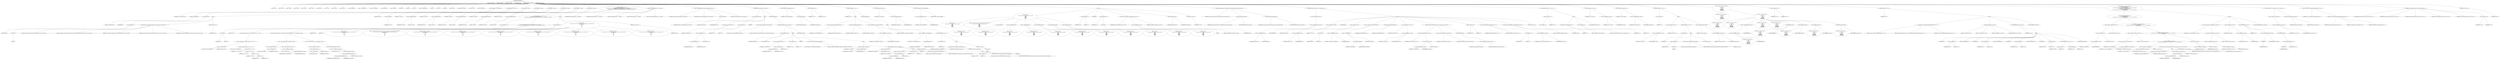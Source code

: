 digraph hostapd_notif_assoc {  
"1000127" [label = "(METHOD,hostapd_notif_assoc)" ]
"1000128" [label = "(PARAM,hostapd_data *hapd)" ]
"1000129" [label = "(PARAM,const u8 *addr)" ]
"1000130" [label = "(PARAM,const u8 *req_ies)" ]
"1000131" [label = "(PARAM,size_t req_ies_len)" ]
"1000132" [label = "(PARAM,int reassoc)" ]
"1000133" [label = "(BLOCK,,)" ]
"1000134" [label = "(LOCAL,v6: __int64)" ]
"1000135" [label = "(LOCAL,v11: __int64)" ]
"1000136" [label = "(LOCAL,v12: __int64)" ]
"1000137" [label = "(LOCAL,v13: __int64)" ]
"1000138" [label = "(LOCAL,v14: __int64)" ]
"1000139" [label = "(LOCAL,v15: __int64)" ]
"1000140" [label = "(LOCAL,v16: const u8 *)" ]
"1000141" [label = "(LOCAL,v17: char)" ]
"1000142" [label = "(LOCAL,v18: sta_info *)" ]
"1000143" [label = "(LOCAL,v19: sta_info *)" ]
"1000144" [label = "(LOCAL,v20: hostapd_iface *)" ]
"1000145" [label = "(LOCAL,v21: wpa_state_machine *)" ]
"1000146" [label = "(LOCAL,v22: wpa_authenticator *)" ]
"1000147" [label = "(LOCAL,v23: unsigned int)" ]
"1000148" [label = "(LOCAL,v24: unsigned int)" ]
"1000149" [label = "(LOCAL,v25: bool)" ]
"1000150" [label = "(LOCAL,v26: u32)" ]
"1000151" [label = "(LOCAL,v27: int)" ]
"1000152" [label = "(LOCAL,v28: wpa_state_machine *)" ]
"1000153" [label = "(LOCAL,v29: int)" ]
"1000154" [label = "(LOCAL,v31: u8 *)" ]
"1000155" [label = "(LOCAL,v32: int)" ]
"1000156" [label = "(LOCAL,ielen: __int64)" ]
"1000157" [label = "(LOCAL,elems: ieee802_11_elems)" ]
"1000158" [label = "(LOCAL,buf: u8 [ 1064 ])" ]
"1000159" [label = "(LOCAL,v36: unsigned __int64)" ]
"1000160" [label = "(<operator>.assignment,v36 = __readfsqword(0x28u))" ]
"1000161" [label = "(IDENTIFIER,v36,v36 = __readfsqword(0x28u))" ]
"1000162" [label = "(__readfsqword,__readfsqword(0x28u))" ]
"1000163" [label = "(LITERAL,0x28u,__readfsqword(0x28u))" ]
"1000164" [label = "(CONTROL_STRUCTURE,if ( !addr ),if ( !addr ))" ]
"1000165" [label = "(<operator>.logicalNot,!addr)" ]
"1000166" [label = "(IDENTIFIER,addr,!addr)" ]
"1000167" [label = "(BLOCK,,)" ]
"1000168" [label = "(<operator>.assignment,v29 = -1)" ]
"1000169" [label = "(IDENTIFIER,v29,v29 = -1)" ]
"1000170" [label = "(<operator>.minus,-1)" ]
"1000171" [label = "(LITERAL,1,-1)" ]
"1000172" [label = "(wpa_printf,wpa_printf(2, \"hostapd_notif_assoc: Skip event with no address\", req_ies, req_ies_len, reassoc))" ]
"1000173" [label = "(LITERAL,2,wpa_printf(2, \"hostapd_notif_assoc: Skip event with no address\", req_ies, req_ies_len, reassoc))" ]
"1000174" [label = "(LITERAL,\"hostapd_notif_assoc: Skip event with no address\",wpa_printf(2, \"hostapd_notif_assoc: Skip event with no address\", req_ies, req_ies_len, reassoc))" ]
"1000175" [label = "(IDENTIFIER,req_ies,wpa_printf(2, \"hostapd_notif_assoc: Skip event with no address\", req_ies, req_ies_len, reassoc))" ]
"1000176" [label = "(IDENTIFIER,req_ies_len,wpa_printf(2, \"hostapd_notif_assoc: Skip event with no address\", req_ies, req_ies_len, reassoc))" ]
"1000177" [label = "(IDENTIFIER,reassoc,wpa_printf(2, \"hostapd_notif_assoc: Skip event with no address\", req_ies, req_ies_len, reassoc))" ]
"1000178" [label = "(RETURN,return v29;,return v29;)" ]
"1000179" [label = "(IDENTIFIER,v29,return v29;)" ]
"1000180" [label = "(<operator>.assignment,v6 = *addr)" ]
"1000181" [label = "(IDENTIFIER,v6,v6 = *addr)" ]
"1000182" [label = "(<operator>.indirection,*addr)" ]
"1000183" [label = "(IDENTIFIER,addr,v6 = *addr)" ]
"1000184" [label = "(<operator>.assignment,v11 = addr[2])" ]
"1000185" [label = "(IDENTIFIER,v11,v11 = addr[2])" ]
"1000186" [label = "(<operator>.indirectIndexAccess,addr[2])" ]
"1000187" [label = "(IDENTIFIER,addr,v11 = addr[2])" ]
"1000188" [label = "(LITERAL,2,v11 = addr[2])" ]
"1000189" [label = "(<operator>.assignment,v12 = addr[1])" ]
"1000190" [label = "(IDENTIFIER,v12,v12 = addr[1])" ]
"1000191" [label = "(<operator>.indirectIndexAccess,addr[1])" ]
"1000192" [label = "(IDENTIFIER,addr,v12 = addr[1])" ]
"1000193" [label = "(LITERAL,1,v12 = addr[1])" ]
"1000194" [label = "(<operator>.assignment,v13 = addr[3])" ]
"1000195" [label = "(IDENTIFIER,v13,v13 = addr[3])" ]
"1000196" [label = "(<operator>.indirectIndexAccess,addr[3])" ]
"1000197" [label = "(IDENTIFIER,addr,v13 = addr[3])" ]
"1000198" [label = "(LITERAL,3,v13 = addr[3])" ]
"1000199" [label = "(<operator>.assignment,v14 = addr[5])" ]
"1000200" [label = "(IDENTIFIER,v14,v14 = addr[5])" ]
"1000201" [label = "(<operator>.indirectIndexAccess,addr[5])" ]
"1000202" [label = "(IDENTIFIER,addr,v14 = addr[5])" ]
"1000203" [label = "(LITERAL,5,v14 = addr[5])" ]
"1000204" [label = "(<operator>.assignment,v15 = addr[4])" ]
"1000205" [label = "(IDENTIFIER,v15,v15 = addr[4])" ]
"1000206" [label = "(<operator>.indirectIndexAccess,addr[4])" ]
"1000207" [label = "(IDENTIFIER,addr,v15 = addr[4])" ]
"1000208" [label = "(LITERAL,4,v15 = addr[4])" ]
"1000209" [label = "(CONTROL_STRUCTURE,if ( (v6 & 1) != 0\n    || !((unsigned __int8)v14 | (unsigned __int8)(v15 | v13 | v11 | v12 | v6))\n    || *(_DWORD *)addr == *(_DWORD *)hapd->own_addr && *((_WORD *)addr + 2) == *(_WORD *)&hapd->own_addr[4] ),if ( (v6 & 1) != 0\n    || !((unsigned __int8)v14 | (unsigned __int8)(v15 | v13 | v11 | v12 | v6))\n    || *(_DWORD *)addr == *(_DWORD *)hapd->own_addr && *((_WORD *)addr + 2) == *(_WORD *)&hapd->own_addr[4] ))" ]
"1000210" [label = "(<operator>.logicalOr,(v6 & 1) != 0\n    || !((unsigned __int8)v14 | (unsigned __int8)(v15 | v13 | v11 | v12 | v6))\n    || *(_DWORD *)addr == *(_DWORD *)hapd->own_addr && *((_WORD *)addr + 2) == *(_WORD *)&hapd->own_addr[4])" ]
"1000211" [label = "(<operator>.notEquals,(v6 & 1) != 0)" ]
"1000212" [label = "(<operator>.and,v6 & 1)" ]
"1000213" [label = "(IDENTIFIER,v6,v6 & 1)" ]
"1000214" [label = "(LITERAL,1,v6 & 1)" ]
"1000215" [label = "(LITERAL,0,(v6 & 1) != 0)" ]
"1000216" [label = "(<operator>.logicalOr,!((unsigned __int8)v14 | (unsigned __int8)(v15 | v13 | v11 | v12 | v6))\n    || *(_DWORD *)addr == *(_DWORD *)hapd->own_addr && *((_WORD *)addr + 2) == *(_WORD *)&hapd->own_addr[4])" ]
"1000217" [label = "(<operator>.logicalNot,!((unsigned __int8)v14 | (unsigned __int8)(v15 | v13 | v11 | v12 | v6)))" ]
"1000218" [label = "(<operator>.or,(unsigned __int8)v14 | (unsigned __int8)(v15 | v13 | v11 | v12 | v6))" ]
"1000219" [label = "(<operator>.cast,(unsigned __int8)v14)" ]
"1000220" [label = "(UNKNOWN,unsigned __int8,unsigned __int8)" ]
"1000221" [label = "(IDENTIFIER,v14,(unsigned __int8)v14)" ]
"1000222" [label = "(<operator>.cast,(unsigned __int8)(v15 | v13 | v11 | v12 | v6))" ]
"1000223" [label = "(UNKNOWN,unsigned __int8,unsigned __int8)" ]
"1000224" [label = "(<operator>.or,v15 | v13 | v11 | v12 | v6)" ]
"1000225" [label = "(IDENTIFIER,v15,v15 | v13 | v11 | v12 | v6)" ]
"1000226" [label = "(<operator>.or,v13 | v11 | v12 | v6)" ]
"1000227" [label = "(IDENTIFIER,v13,v13 | v11 | v12 | v6)" ]
"1000228" [label = "(<operator>.or,v11 | v12 | v6)" ]
"1000229" [label = "(IDENTIFIER,v11,v11 | v12 | v6)" ]
"1000230" [label = "(<operator>.or,v12 | v6)" ]
"1000231" [label = "(IDENTIFIER,v12,v12 | v6)" ]
"1000232" [label = "(IDENTIFIER,v6,v12 | v6)" ]
"1000233" [label = "(<operator>.logicalAnd,*(_DWORD *)addr == *(_DWORD *)hapd->own_addr && *((_WORD *)addr + 2) == *(_WORD *)&hapd->own_addr[4])" ]
"1000234" [label = "(<operator>.equals,*(_DWORD *)addr == *(_DWORD *)hapd->own_addr)" ]
"1000235" [label = "(<operator>.indirection,*(_DWORD *)addr)" ]
"1000236" [label = "(<operator>.cast,(_DWORD *)addr)" ]
"1000237" [label = "(UNKNOWN,_DWORD *,_DWORD *)" ]
"1000238" [label = "(IDENTIFIER,addr,(_DWORD *)addr)" ]
"1000239" [label = "(<operator>.indirection,*(_DWORD *)hapd->own_addr)" ]
"1000240" [label = "(<operator>.cast,(_DWORD *)hapd->own_addr)" ]
"1000241" [label = "(UNKNOWN,_DWORD *,_DWORD *)" ]
"1000242" [label = "(<operator>.indirectFieldAccess,hapd->own_addr)" ]
"1000243" [label = "(IDENTIFIER,hapd,(_DWORD *)hapd->own_addr)" ]
"1000244" [label = "(FIELD_IDENTIFIER,own_addr,own_addr)" ]
"1000245" [label = "(<operator>.equals,*((_WORD *)addr + 2) == *(_WORD *)&hapd->own_addr[4])" ]
"1000246" [label = "(<operator>.indirection,*((_WORD *)addr + 2))" ]
"1000247" [label = "(<operator>.addition,(_WORD *)addr + 2)" ]
"1000248" [label = "(<operator>.cast,(_WORD *)addr)" ]
"1000249" [label = "(UNKNOWN,_WORD *,_WORD *)" ]
"1000250" [label = "(IDENTIFIER,addr,(_WORD *)addr)" ]
"1000251" [label = "(LITERAL,2,(_WORD *)addr + 2)" ]
"1000252" [label = "(<operator>.indirection,*(_WORD *)&hapd->own_addr[4])" ]
"1000253" [label = "(<operator>.cast,(_WORD *)&hapd->own_addr[4])" ]
"1000254" [label = "(UNKNOWN,_WORD *,_WORD *)" ]
"1000255" [label = "(<operator>.addressOf,&hapd->own_addr[4])" ]
"1000256" [label = "(<operator>.indirectIndexAccess,hapd->own_addr[4])" ]
"1000257" [label = "(<operator>.indirectFieldAccess,hapd->own_addr)" ]
"1000258" [label = "(IDENTIFIER,hapd,(_WORD *)&hapd->own_addr[4])" ]
"1000259" [label = "(FIELD_IDENTIFIER,own_addr,own_addr)" ]
"1000260" [label = "(LITERAL,4,(_WORD *)&hapd->own_addr[4])" ]
"1000261" [label = "(BLOCK,,)" ]
"1000262" [label = "(<operator>.assignment,v29 = 0)" ]
"1000263" [label = "(IDENTIFIER,v29,v29 = 0)" ]
"1000264" [label = "(LITERAL,0,v29 = 0)" ]
"1000265" [label = "(wpa_printf,wpa_printf(\n      2,\n      \"%s: Invalid SA=%02x:%02x:%02x:%02x:%02x:%02x in received indication - ignore this indication silently\",\n      \"hostapd_notif_assoc\",\n      v6,\n      v12,\n      v11,\n      v13,\n      v15,\n      v14))" ]
"1000266" [label = "(LITERAL,2,wpa_printf(\n      2,\n      \"%s: Invalid SA=%02x:%02x:%02x:%02x:%02x:%02x in received indication - ignore this indication silently\",\n      \"hostapd_notif_assoc\",\n      v6,\n      v12,\n      v11,\n      v13,\n      v15,\n      v14))" ]
"1000267" [label = "(LITERAL,\"%s: Invalid SA=%02x:%02x:%02x:%02x:%02x:%02x in received indication - ignore this indication silently\",wpa_printf(\n      2,\n      \"%s: Invalid SA=%02x:%02x:%02x:%02x:%02x:%02x in received indication - ignore this indication silently\",\n      \"hostapd_notif_assoc\",\n      v6,\n      v12,\n      v11,\n      v13,\n      v15,\n      v14))" ]
"1000268" [label = "(LITERAL,\"hostapd_notif_assoc\",wpa_printf(\n      2,\n      \"%s: Invalid SA=%02x:%02x:%02x:%02x:%02x:%02x in received indication - ignore this indication silently\",\n      \"hostapd_notif_assoc\",\n      v6,\n      v12,\n      v11,\n      v13,\n      v15,\n      v14))" ]
"1000269" [label = "(IDENTIFIER,v6,wpa_printf(\n      2,\n      \"%s: Invalid SA=%02x:%02x:%02x:%02x:%02x:%02x in received indication - ignore this indication silently\",\n      \"hostapd_notif_assoc\",\n      v6,\n      v12,\n      v11,\n      v13,\n      v15,\n      v14))" ]
"1000270" [label = "(IDENTIFIER,v12,wpa_printf(\n      2,\n      \"%s: Invalid SA=%02x:%02x:%02x:%02x:%02x:%02x in received indication - ignore this indication silently\",\n      \"hostapd_notif_assoc\",\n      v6,\n      v12,\n      v11,\n      v13,\n      v15,\n      v14))" ]
"1000271" [label = "(IDENTIFIER,v11,wpa_printf(\n      2,\n      \"%s: Invalid SA=%02x:%02x:%02x:%02x:%02x:%02x in received indication - ignore this indication silently\",\n      \"hostapd_notif_assoc\",\n      v6,\n      v12,\n      v11,\n      v13,\n      v15,\n      v14))" ]
"1000272" [label = "(IDENTIFIER,v13,wpa_printf(\n      2,\n      \"%s: Invalid SA=%02x:%02x:%02x:%02x:%02x:%02x in received indication - ignore this indication silently\",\n      \"hostapd_notif_assoc\",\n      v6,\n      v12,\n      v11,\n      v13,\n      v15,\n      v14))" ]
"1000273" [label = "(IDENTIFIER,v15,wpa_printf(\n      2,\n      \"%s: Invalid SA=%02x:%02x:%02x:%02x:%02x:%02x in received indication - ignore this indication silently\",\n      \"hostapd_notif_assoc\",\n      v6,\n      v12,\n      v11,\n      v13,\n      v15,\n      v14))" ]
"1000274" [label = "(IDENTIFIER,v14,wpa_printf(\n      2,\n      \"%s: Invalid SA=%02x:%02x:%02x:%02x:%02x:%02x in received indication - ignore this indication silently\",\n      \"hostapd_notif_assoc\",\n      v6,\n      v12,\n      v11,\n      v13,\n      v15,\n      v14))" ]
"1000275" [label = "(RETURN,return v29;,return v29;)" ]
"1000276" [label = "(IDENTIFIER,v29,return v29;)" ]
"1000277" [label = "(hostapd_logger,hostapd_logger(hapd, addr, 1u, 2, \"associated\"))" ]
"1000278" [label = "(IDENTIFIER,hapd,hostapd_logger(hapd, addr, 1u, 2, \"associated\"))" ]
"1000279" [label = "(IDENTIFIER,addr,hostapd_logger(hapd, addr, 1u, 2, \"associated\"))" ]
"1000280" [label = "(LITERAL,1u,hostapd_logger(hapd, addr, 1u, 2, \"associated\"))" ]
"1000281" [label = "(LITERAL,2,hostapd_logger(hapd, addr, 1u, 2, \"associated\"))" ]
"1000282" [label = "(LITERAL,\"associated\",hostapd_logger(hapd, addr, 1u, 2, \"associated\"))" ]
"1000283" [label = "(ieee802_11_parse_elems,ieee802_11_parse_elems(req_ies, req_ies_len, &elems, 0))" ]
"1000284" [label = "(IDENTIFIER,req_ies,ieee802_11_parse_elems(req_ies, req_ies_len, &elems, 0))" ]
"1000285" [label = "(IDENTIFIER,req_ies_len,ieee802_11_parse_elems(req_ies, req_ies_len, &elems, 0))" ]
"1000286" [label = "(<operator>.addressOf,&elems)" ]
"1000287" [label = "(IDENTIFIER,elems,ieee802_11_parse_elems(req_ies, req_ies_len, &elems, 0))" ]
"1000288" [label = "(LITERAL,0,ieee802_11_parse_elems(req_ies, req_ies_len, &elems, 0))" ]
"1000289" [label = "(CONTROL_STRUCTURE,if ( elems.wps_ie ),if ( elems.wps_ie ))" ]
"1000290" [label = "(<operator>.fieldAccess,elems.wps_ie)" ]
"1000291" [label = "(IDENTIFIER,elems,if ( elems.wps_ie ))" ]
"1000292" [label = "(FIELD_IDENTIFIER,wps_ie,wps_ie)" ]
"1000293" [label = "(BLOCK,,)" ]
"1000294" [label = "(<operator>.assignment,v16 = elems.wps_ie - 2)" ]
"1000295" [label = "(IDENTIFIER,v16,v16 = elems.wps_ie - 2)" ]
"1000296" [label = "(<operator>.subtraction,elems.wps_ie - 2)" ]
"1000297" [label = "(<operator>.fieldAccess,elems.wps_ie)" ]
"1000298" [label = "(IDENTIFIER,elems,elems.wps_ie - 2)" ]
"1000299" [label = "(FIELD_IDENTIFIER,wps_ie,wps_ie)" ]
"1000300" [label = "(LITERAL,2,elems.wps_ie - 2)" ]
"1000301" [label = "(<operator>.assignment,v17 = 0)" ]
"1000302" [label = "(IDENTIFIER,v17,v17 = 0)" ]
"1000303" [label = "(LITERAL,0,v17 = 0)" ]
"1000304" [label = "(IDENTIFIER,L,)" ]
"1000305" [label = "(wpa_printf,wpa_printf(2, \"STA included WPS IE in (Re)AssocReq\"))" ]
"1000306" [label = "(LITERAL,2,wpa_printf(2, \"STA included WPS IE in (Re)AssocReq\"))" ]
"1000307" [label = "(LITERAL,\"STA included WPS IE in (Re)AssocReq\",wpa_printf(2, \"STA included WPS IE in (Re)AssocReq\"))" ]
"1000308" [label = "(CONTROL_STRUCTURE,else,else)" ]
"1000309" [label = "(CONTROL_STRUCTURE,if ( elems.rsn_ie ),if ( elems.rsn_ie ))" ]
"1000310" [label = "(<operator>.fieldAccess,elems.rsn_ie)" ]
"1000311" [label = "(IDENTIFIER,elems,if ( elems.rsn_ie ))" ]
"1000312" [label = "(FIELD_IDENTIFIER,rsn_ie,rsn_ie)" ]
"1000313" [label = "(BLOCK,,)" ]
"1000314" [label = "(<operator>.assignment,v16 = elems.rsn_ie - 2)" ]
"1000315" [label = "(IDENTIFIER,v16,v16 = elems.rsn_ie - 2)" ]
"1000316" [label = "(<operator>.subtraction,elems.rsn_ie - 2)" ]
"1000317" [label = "(<operator>.fieldAccess,elems.rsn_ie)" ]
"1000318" [label = "(IDENTIFIER,elems,elems.rsn_ie - 2)" ]
"1000319" [label = "(FIELD_IDENTIFIER,rsn_ie,rsn_ie)" ]
"1000320" [label = "(LITERAL,2,elems.rsn_ie - 2)" ]
"1000321" [label = "(<operator>.assignment,v17 = 0)" ]
"1000322" [label = "(IDENTIFIER,v17,v17 = 0)" ]
"1000323" [label = "(LITERAL,0,v17 = 0)" ]
"1000324" [label = "(IDENTIFIER,L,)" ]
"1000325" [label = "(wpa_printf,wpa_printf(2, \"STA included RSN IE in (Re)AssocReq\"))" ]
"1000326" [label = "(LITERAL,2,wpa_printf(2, \"STA included RSN IE in (Re)AssocReq\"))" ]
"1000327" [label = "(LITERAL,\"STA included RSN IE in (Re)AssocReq\",wpa_printf(2, \"STA included RSN IE in (Re)AssocReq\"))" ]
"1000328" [label = "(CONTROL_STRUCTURE,else,else)" ]
"1000329" [label = "(BLOCK,,)" ]
"1000330" [label = "(<operator>.assignment,v16 = elems.wpa_ie)" ]
"1000331" [label = "(IDENTIFIER,v16,v16 = elems.wpa_ie)" ]
"1000332" [label = "(<operator>.fieldAccess,elems.wpa_ie)" ]
"1000333" [label = "(IDENTIFIER,elems,v16 = elems.wpa_ie)" ]
"1000334" [label = "(FIELD_IDENTIFIER,wpa_ie,wpa_ie)" ]
"1000335" [label = "(CONTROL_STRUCTURE,if ( elems.wpa_ie ),if ( elems.wpa_ie ))" ]
"1000336" [label = "(<operator>.fieldAccess,elems.wpa_ie)" ]
"1000337" [label = "(IDENTIFIER,elems,if ( elems.wpa_ie ))" ]
"1000338" [label = "(FIELD_IDENTIFIER,wpa_ie,wpa_ie)" ]
"1000339" [label = "(BLOCK,,)" ]
"1000340" [label = "(<operator>.assignment,v16 = elems.wpa_ie - 2)" ]
"1000341" [label = "(IDENTIFIER,v16,v16 = elems.wpa_ie - 2)" ]
"1000342" [label = "(<operator>.subtraction,elems.wpa_ie - 2)" ]
"1000343" [label = "(<operator>.fieldAccess,elems.wpa_ie)" ]
"1000344" [label = "(IDENTIFIER,elems,elems.wpa_ie - 2)" ]
"1000345" [label = "(FIELD_IDENTIFIER,wpa_ie,wpa_ie)" ]
"1000346" [label = "(LITERAL,2,elems.wpa_ie - 2)" ]
"1000347" [label = "(<operator>.assignment,v17 = 0)" ]
"1000348" [label = "(IDENTIFIER,v17,v17 = 0)" ]
"1000349" [label = "(LITERAL,0,v17 = 0)" ]
"1000350" [label = "(IDENTIFIER,L,)" ]
"1000351" [label = "(wpa_printf,wpa_printf(2, \"STA included WPA IE in (Re)AssocReq\"))" ]
"1000352" [label = "(LITERAL,2,wpa_printf(2, \"STA included WPA IE in (Re)AssocReq\"))" ]
"1000353" [label = "(LITERAL,\"STA included WPA IE in (Re)AssocReq\",wpa_printf(2, \"STA included WPA IE in (Re)AssocReq\"))" ]
"1000354" [label = "(CONTROL_STRUCTURE,else,else)" ]
"1000355" [label = "(BLOCK,,)" ]
"1000356" [label = "(<operator>.assignment,v17 = 1)" ]
"1000357" [label = "(IDENTIFIER,v17,v17 = 1)" ]
"1000358" [label = "(LITERAL,1,v17 = 1)" ]
"1000359" [label = "(wpa_printf,wpa_printf(2, \"STA did not include WPS/RSN/WPA IE in (Re)AssocReq\"))" ]
"1000360" [label = "(LITERAL,2,wpa_printf(2, \"STA did not include WPS/RSN/WPA IE in (Re)AssocReq\"))" ]
"1000361" [label = "(LITERAL,\"STA did not include WPS/RSN/WPA IE in (Re)AssocReq\",wpa_printf(2, \"STA did not include WPS/RSN/WPA IE in (Re)AssocReq\"))" ]
"1000362" [label = "(IDENTIFIER,L,)" ]
"1000363" [label = "(<operator>.assignment,v18 = ap_get_sta(hapd, addr))" ]
"1000364" [label = "(IDENTIFIER,v18,v18 = ap_get_sta(hapd, addr))" ]
"1000365" [label = "(ap_get_sta,ap_get_sta(hapd, addr))" ]
"1000366" [label = "(IDENTIFIER,hapd,ap_get_sta(hapd, addr))" ]
"1000367" [label = "(IDENTIFIER,addr,ap_get_sta(hapd, addr))" ]
"1000368" [label = "(<operator>.assignment,v19 = v18)" ]
"1000369" [label = "(IDENTIFIER,v19,v19 = v18)" ]
"1000370" [label = "(IDENTIFIER,v18,v19 = v18)" ]
"1000371" [label = "(CONTROL_STRUCTURE,if ( v18 ),if ( v18 ))" ]
"1000372" [label = "(IDENTIFIER,v18,if ( v18 ))" ]
"1000373" [label = "(BLOCK,,)" ]
"1000374" [label = "(ap_sta_no_session_timeout,ap_sta_no_session_timeout(hapd, v18))" ]
"1000375" [label = "(IDENTIFIER,hapd,ap_sta_no_session_timeout(hapd, v18))" ]
"1000376" [label = "(IDENTIFIER,v18,ap_sta_no_session_timeout(hapd, v18))" ]
"1000377" [label = "(accounting_sta_stop,accounting_sta_stop(hapd, v19))" ]
"1000378" [label = "(IDENTIFIER,hapd,accounting_sta_stop(hapd, v19))" ]
"1000379" [label = "(IDENTIFIER,v19,accounting_sta_stop(hapd, v19))" ]
"1000380" [label = "(<operator>.assignment,v19->timeout_next = STA_NULLFUNC)" ]
"1000381" [label = "(<operator>.indirectFieldAccess,v19->timeout_next)" ]
"1000382" [label = "(IDENTIFIER,v19,v19->timeout_next = STA_NULLFUNC)" ]
"1000383" [label = "(FIELD_IDENTIFIER,timeout_next,timeout_next)" ]
"1000384" [label = "(IDENTIFIER,STA_NULLFUNC,v19->timeout_next = STA_NULLFUNC)" ]
"1000385" [label = "(CONTROL_STRUCTURE,else,else)" ]
"1000386" [label = "(BLOCK,,)" ]
"1000387" [label = "(<operator>.assignment,v19 = ap_sta_add(hapd, addr))" ]
"1000388" [label = "(IDENTIFIER,v19,v19 = ap_sta_add(hapd, addr))" ]
"1000389" [label = "(ap_sta_add,ap_sta_add(hapd, addr))" ]
"1000390" [label = "(IDENTIFIER,hapd,ap_sta_add(hapd, addr))" ]
"1000391" [label = "(IDENTIFIER,addr,ap_sta_add(hapd, addr))" ]
"1000392" [label = "(CONTROL_STRUCTURE,if ( !v19 ),if ( !v19 ))" ]
"1000393" [label = "(<operator>.logicalNot,!v19)" ]
"1000394" [label = "(IDENTIFIER,v19,!v19)" ]
"1000395" [label = "(BLOCK,,)" ]
"1000396" [label = "(hostapd_drv_sta_disassoc,hostapd_drv_sta_disassoc(hapd, addr, 5))" ]
"1000397" [label = "(IDENTIFIER,hapd,hostapd_drv_sta_disassoc(hapd, addr, 5))" ]
"1000398" [label = "(IDENTIFIER,addr,hostapd_drv_sta_disassoc(hapd, addr, 5))" ]
"1000399" [label = "(LITERAL,5,hostapd_drv_sta_disassoc(hapd, addr, 5))" ]
"1000400" [label = "(RETURN,return -1;,return -1;)" ]
"1000401" [label = "(<operator>.minus,-1)" ]
"1000402" [label = "(LITERAL,1,-1)" ]
"1000403" [label = "(<operator>.assignment,v20 = hapd->iface)" ]
"1000404" [label = "(IDENTIFIER,v20,v20 = hapd->iface)" ]
"1000405" [label = "(<operator>.indirectFieldAccess,hapd->iface)" ]
"1000406" [label = "(IDENTIFIER,hapd,v20 = hapd->iface)" ]
"1000407" [label = "(FIELD_IDENTIFIER,iface,iface)" ]
"1000408" [label = "(<operators>.assignmentAnd,v19->flags &= 0xFFFECFFF)" ]
"1000409" [label = "(<operator>.indirectFieldAccess,v19->flags)" ]
"1000410" [label = "(IDENTIFIER,v19,v19->flags &= 0xFFFECFFF)" ]
"1000411" [label = "(FIELD_IDENTIFIER,flags,flags)" ]
"1000412" [label = "(LITERAL,0xFFFECFFF,v19->flags &= 0xFFFECFFF)" ]
"1000413" [label = "(BLOCK,,)" ]
"1000414" [label = "(wpa_printf,wpa_printf(\n      3,\n      \"STA %02x:%02x:%02x:%02x:%02x:%02x not allowed to connect\",\n      *addr,\n      addr[1],\n      addr[2],\n      addr[3],\n      addr[4],\n      addr[5]))" ]
"1000415" [label = "(LITERAL,3,wpa_printf(\n      3,\n      \"STA %02x:%02x:%02x:%02x:%02x:%02x not allowed to connect\",\n      *addr,\n      addr[1],\n      addr[2],\n      addr[3],\n      addr[4],\n      addr[5]))" ]
"1000416" [label = "(LITERAL,\"STA %02x:%02x:%02x:%02x:%02x:%02x not allowed to connect\",wpa_printf(\n      3,\n      \"STA %02x:%02x:%02x:%02x:%02x:%02x not allowed to connect\",\n      *addr,\n      addr[1],\n      addr[2],\n      addr[3],\n      addr[4],\n      addr[5]))" ]
"1000417" [label = "(<operator>.indirection,*addr)" ]
"1000418" [label = "(IDENTIFIER,addr,wpa_printf(\n      3,\n      \"STA %02x:%02x:%02x:%02x:%02x:%02x not allowed to connect\",\n      *addr,\n      addr[1],\n      addr[2],\n      addr[3],\n      addr[4],\n      addr[5]))" ]
"1000419" [label = "(<operator>.indirectIndexAccess,addr[1])" ]
"1000420" [label = "(IDENTIFIER,addr,wpa_printf(\n      3,\n      \"STA %02x:%02x:%02x:%02x:%02x:%02x not allowed to connect\",\n      *addr,\n      addr[1],\n      addr[2],\n      addr[3],\n      addr[4],\n      addr[5]))" ]
"1000421" [label = "(LITERAL,1,wpa_printf(\n      3,\n      \"STA %02x:%02x:%02x:%02x:%02x:%02x not allowed to connect\",\n      *addr,\n      addr[1],\n      addr[2],\n      addr[3],\n      addr[4],\n      addr[5]))" ]
"1000422" [label = "(<operator>.indirectIndexAccess,addr[2])" ]
"1000423" [label = "(IDENTIFIER,addr,wpa_printf(\n      3,\n      \"STA %02x:%02x:%02x:%02x:%02x:%02x not allowed to connect\",\n      *addr,\n      addr[1],\n      addr[2],\n      addr[3],\n      addr[4],\n      addr[5]))" ]
"1000424" [label = "(LITERAL,2,wpa_printf(\n      3,\n      \"STA %02x:%02x:%02x:%02x:%02x:%02x not allowed to connect\",\n      *addr,\n      addr[1],\n      addr[2],\n      addr[3],\n      addr[4],\n      addr[5]))" ]
"1000425" [label = "(<operator>.indirectIndexAccess,addr[3])" ]
"1000426" [label = "(IDENTIFIER,addr,wpa_printf(\n      3,\n      \"STA %02x:%02x:%02x:%02x:%02x:%02x not allowed to connect\",\n      *addr,\n      addr[1],\n      addr[2],\n      addr[3],\n      addr[4],\n      addr[5]))" ]
"1000427" [label = "(LITERAL,3,wpa_printf(\n      3,\n      \"STA %02x:%02x:%02x:%02x:%02x:%02x not allowed to connect\",\n      *addr,\n      addr[1],\n      addr[2],\n      addr[3],\n      addr[4],\n      addr[5]))" ]
"1000428" [label = "(<operator>.indirectIndexAccess,addr[4])" ]
"1000429" [label = "(IDENTIFIER,addr,wpa_printf(\n      3,\n      \"STA %02x:%02x:%02x:%02x:%02x:%02x not allowed to connect\",\n      *addr,\n      addr[1],\n      addr[2],\n      addr[3],\n      addr[4],\n      addr[5]))" ]
"1000430" [label = "(LITERAL,4,wpa_printf(\n      3,\n      \"STA %02x:%02x:%02x:%02x:%02x:%02x not allowed to connect\",\n      *addr,\n      addr[1],\n      addr[2],\n      addr[3],\n      addr[4],\n      addr[5]))" ]
"1000431" [label = "(<operator>.indirectIndexAccess,addr[5])" ]
"1000432" [label = "(IDENTIFIER,addr,wpa_printf(\n      3,\n      \"STA %02x:%02x:%02x:%02x:%02x:%02x not allowed to connect\",\n      *addr,\n      addr[1],\n      addr[2],\n      addr[3],\n      addr[4],\n      addr[5]))" ]
"1000433" [label = "(LITERAL,5,wpa_printf(\n      3,\n      \"STA %02x:%02x:%02x:%02x:%02x:%02x not allowed to connect\",\n      *addr,\n      addr[1],\n      addr[2],\n      addr[3],\n      addr[4],\n      addr[5]))" ]
"1000434" [label = "(<operator>.assignment,v32 = 1)" ]
"1000435" [label = "(IDENTIFIER,v32,v32 = 1)" ]
"1000436" [label = "(LITERAL,1,v32 = 1)" ]
"1000437" [label = "(JUMP_TARGET,fail)" ]
"1000438" [label = "(<operator>.assignment,v29 = -1)" ]
"1000439" [label = "(IDENTIFIER,v29,v29 = -1)" ]
"1000440" [label = "(<operator>.minus,-1)" ]
"1000441" [label = "(LITERAL,1,-1)" ]
"1000442" [label = "(hostapd_drv_sta_disassoc,hostapd_drv_sta_disassoc(hapd, v19->addr, v32))" ]
"1000443" [label = "(IDENTIFIER,hapd,hostapd_drv_sta_disassoc(hapd, v19->addr, v32))" ]
"1000444" [label = "(<operator>.indirectFieldAccess,v19->addr)" ]
"1000445" [label = "(IDENTIFIER,v19,hostapd_drv_sta_disassoc(hapd, v19->addr, v32))" ]
"1000446" [label = "(FIELD_IDENTIFIER,addr,addr)" ]
"1000447" [label = "(IDENTIFIER,v32,hostapd_drv_sta_disassoc(hapd, v19->addr, v32))" ]
"1000448" [label = "(ap_free_sta,ap_free_sta(hapd, v19))" ]
"1000449" [label = "(IDENTIFIER,hapd,ap_free_sta(hapd, v19))" ]
"1000450" [label = "(IDENTIFIER,v19,ap_free_sta(hapd, v19))" ]
"1000451" [label = "(RETURN,return v29;,return v29;)" ]
"1000452" [label = "(IDENTIFIER,v29,return v29;)" ]
"1000453" [label = "(ap_copy_sta_supp_op_classes,ap_copy_sta_supp_op_classes(v19, elems.supp_op_classes, elems.supp_op_classes_len))" ]
"1000454" [label = "(IDENTIFIER,v19,ap_copy_sta_supp_op_classes(v19, elems.supp_op_classes, elems.supp_op_classes_len))" ]
"1000455" [label = "(<operator>.fieldAccess,elems.supp_op_classes)" ]
"1000456" [label = "(IDENTIFIER,elems,ap_copy_sta_supp_op_classes(v19, elems.supp_op_classes, elems.supp_op_classes_len))" ]
"1000457" [label = "(FIELD_IDENTIFIER,supp_op_classes,supp_op_classes)" ]
"1000458" [label = "(<operator>.fieldAccess,elems.supp_op_classes_len)" ]
"1000459" [label = "(IDENTIFIER,elems,ap_copy_sta_supp_op_classes(v19, elems.supp_op_classes, elems.supp_op_classes_len))" ]
"1000460" [label = "(FIELD_IDENTIFIER,supp_op_classes_len,supp_op_classes_len)" ]
"1000461" [label = "(CONTROL_STRUCTURE,if ( !hapd->conf->wpa ),if ( !hapd->conf->wpa ))" ]
"1000462" [label = "(<operator>.logicalNot,!hapd->conf->wpa)" ]
"1000463" [label = "(<operator>.indirectFieldAccess,hapd->conf->wpa)" ]
"1000464" [label = "(<operator>.indirectFieldAccess,hapd->conf)" ]
"1000465" [label = "(IDENTIFIER,hapd,!hapd->conf->wpa)" ]
"1000466" [label = "(FIELD_IDENTIFIER,conf,conf)" ]
"1000467" [label = "(FIELD_IDENTIFIER,wpa,wpa)" ]
"1000468" [label = "(BLOCK,,)" ]
"1000469" [label = "(<operator>.assignment,v26 = v19->flags)" ]
"1000470" [label = "(IDENTIFIER,v26,v26 = v19->flags)" ]
"1000471" [label = "(<operator>.indirectFieldAccess,v19->flags)" ]
"1000472" [label = "(IDENTIFIER,v19,v26 = v19->flags)" ]
"1000473" [label = "(FIELD_IDENTIFIER,flags,flags)" ]
"1000474" [label = "(JUMP_TARGET,LABEL_19)" ]
"1000475" [label = "(<operator>.assignment,v27 = v26 & 2)" ]
"1000476" [label = "(IDENTIFIER,v27,v27 = v26 & 2)" ]
"1000477" [label = "(<operator>.and,v26 & 2)" ]
"1000478" [label = "(IDENTIFIER,v26,v26 & 2)" ]
"1000479" [label = "(LITERAL,2,v26 & 2)" ]
"1000480" [label = "(<operator>.assignment,v19->flags = v26 & 0xFFF7FFFF | 3)" ]
"1000481" [label = "(<operator>.indirectFieldAccess,v19->flags)" ]
"1000482" [label = "(IDENTIFIER,v19,v19->flags = v26 & 0xFFF7FFFF | 3)" ]
"1000483" [label = "(FIELD_IDENTIFIER,flags,flags)" ]
"1000484" [label = "(<operator>.or,v26 & 0xFFF7FFFF | 3)" ]
"1000485" [label = "(<operator>.and,v26 & 0xFFF7FFFF)" ]
"1000486" [label = "(IDENTIFIER,v26,v26 & 0xFFF7FFFF)" ]
"1000487" [label = "(LITERAL,0xFFF7FFFF,v26 & 0xFFF7FFFF)" ]
"1000488" [label = "(LITERAL,3,v26 & 0xFFF7FFFF | 3)" ]
"1000489" [label = "(hostapd_set_sta_flags,hostapd_set_sta_flags(hapd, v19))" ]
"1000490" [label = "(IDENTIFIER,hapd,hostapd_set_sta_flags(hapd, v19))" ]
"1000491" [label = "(IDENTIFIER,v19,hostapd_set_sta_flags(hapd, v19))" ]
"1000492" [label = "(<operator>.assignment,v28 = v19->wpa_sm)" ]
"1000493" [label = "(IDENTIFIER,v28,v28 = v19->wpa_sm)" ]
"1000494" [label = "(<operator>.indirectFieldAccess,v19->wpa_sm)" ]
"1000495" [label = "(IDENTIFIER,v19,v28 = v19->wpa_sm)" ]
"1000496" [label = "(FIELD_IDENTIFIER,wpa_sm,wpa_sm)" ]
"1000497" [label = "(CONTROL_STRUCTURE,if ( reassoc && v19->auth_alg == 2 ),if ( reassoc && v19->auth_alg == 2 ))" ]
"1000498" [label = "(<operator>.logicalAnd,reassoc && v19->auth_alg == 2)" ]
"1000499" [label = "(IDENTIFIER,reassoc,reassoc && v19->auth_alg == 2)" ]
"1000500" [label = "(<operator>.equals,v19->auth_alg == 2)" ]
"1000501" [label = "(<operator>.indirectFieldAccess,v19->auth_alg)" ]
"1000502" [label = "(IDENTIFIER,v19,v19->auth_alg == 2)" ]
"1000503" [label = "(FIELD_IDENTIFIER,auth_alg,auth_alg)" ]
"1000504" [label = "(LITERAL,2,v19->auth_alg == 2)" ]
"1000505" [label = "(wpa_auth_sm_event,wpa_auth_sm_event(v28, WPA_ASSOC_FT))" ]
"1000506" [label = "(IDENTIFIER,v28,wpa_auth_sm_event(v28, WPA_ASSOC_FT))" ]
"1000507" [label = "(IDENTIFIER,WPA_ASSOC_FT,wpa_auth_sm_event(v28, WPA_ASSOC_FT))" ]
"1000508" [label = "(CONTROL_STRUCTURE,else,else)" ]
"1000509" [label = "(wpa_auth_sm_event,wpa_auth_sm_event(v28, WPA_ASSOC))" ]
"1000510" [label = "(IDENTIFIER,v28,wpa_auth_sm_event(v28, WPA_ASSOC))" ]
"1000511" [label = "(IDENTIFIER,WPA_ASSOC,wpa_auth_sm_event(v28, WPA_ASSOC))" ]
"1000512" [label = "(<operator>.assignment,v29 = 0)" ]
"1000513" [label = "(IDENTIFIER,v29,v29 = 0)" ]
"1000514" [label = "(LITERAL,0,v29 = 0)" ]
"1000515" [label = "(hostapd_new_assoc_sta,hostapd_new_assoc_sta(hapd, v19, v27 != 0))" ]
"1000516" [label = "(IDENTIFIER,hapd,hostapd_new_assoc_sta(hapd, v19, v27 != 0))" ]
"1000517" [label = "(IDENTIFIER,v19,hostapd_new_assoc_sta(hapd, v19, v27 != 0))" ]
"1000518" [label = "(<operator>.notEquals,v27 != 0)" ]
"1000519" [label = "(IDENTIFIER,v27,v27 != 0)" ]
"1000520" [label = "(LITERAL,0,v27 != 0)" ]
"1000521" [label = "(ieee802_1x_notify_port_enabled,ieee802_1x_notify_port_enabled(v19->eapol_sm, 1))" ]
"1000522" [label = "(<operator>.indirectFieldAccess,v19->eapol_sm)" ]
"1000523" [label = "(IDENTIFIER,v19,ieee802_1x_notify_port_enabled(v19->eapol_sm, 1))" ]
"1000524" [label = "(FIELD_IDENTIFIER,eapol_sm,eapol_sm)" ]
"1000525" [label = "(LITERAL,1,ieee802_1x_notify_port_enabled(v19->eapol_sm, 1))" ]
"1000526" [label = "(RETURN,return v29;,return v29;)" ]
"1000527" [label = "(IDENTIFIER,v29,return v29;)" ]
"1000528" [label = "(CONTROL_STRUCTURE,if ( !v16 || v17 ),if ( !v16 || v17 ))" ]
"1000529" [label = "(<operator>.logicalOr,!v16 || v17)" ]
"1000530" [label = "(<operator>.logicalNot,!v16)" ]
"1000531" [label = "(IDENTIFIER,v16,!v16)" ]
"1000532" [label = "(IDENTIFIER,v17,!v16 || v17)" ]
"1000533" [label = "(BLOCK,,)" ]
"1000534" [label = "(wpa_printf,wpa_printf(2, \"No WPA/RSN IE from STA\"))" ]
"1000535" [label = "(LITERAL,2,wpa_printf(2, \"No WPA/RSN IE from STA\"))" ]
"1000536" [label = "(LITERAL,\"No WPA/RSN IE from STA\",wpa_printf(2, \"No WPA/RSN IE from STA\"))" ]
"1000537" [label = "(<operator>.assignment,v32 = 13)" ]
"1000538" [label = "(IDENTIFIER,v32,v32 = 13)" ]
"1000539" [label = "(LITERAL,13,v32 = 13)" ]
"1000540" [label = "(CONTROL_STRUCTURE,goto fail;,goto fail;)" ]
"1000541" [label = "(<operator>.assignment,v21 = v19->wpa_sm)" ]
"1000542" [label = "(IDENTIFIER,v21,v21 = v19->wpa_sm)" ]
"1000543" [label = "(<operator>.indirectFieldAccess,v19->wpa_sm)" ]
"1000544" [label = "(IDENTIFIER,v19,v21 = v19->wpa_sm)" ]
"1000545" [label = "(FIELD_IDENTIFIER,wpa_sm,wpa_sm)" ]
"1000546" [label = "(<operator>.assignment,v22 = hapd->wpa_auth)" ]
"1000547" [label = "(IDENTIFIER,v22,v22 = hapd->wpa_auth)" ]
"1000548" [label = "(<operator>.indirectFieldAccess,hapd->wpa_auth)" ]
"1000549" [label = "(IDENTIFIER,hapd,v22 = hapd->wpa_auth)" ]
"1000550" [label = "(FIELD_IDENTIFIER,wpa_auth,wpa_auth)" ]
"1000551" [label = "(CONTROL_STRUCTURE,if ( !v21 ),if ( !v21 ))" ]
"1000552" [label = "(<operator>.logicalNot,!v21)" ]
"1000553" [label = "(IDENTIFIER,v21,!v21)" ]
"1000554" [label = "(BLOCK,,)" ]
"1000555" [label = "(<operator>.assignment,v19->wpa_sm = v21)" ]
"1000556" [label = "(<operator>.indirectFieldAccess,v19->wpa_sm)" ]
"1000557" [label = "(IDENTIFIER,v19,v19->wpa_sm = v21)" ]
"1000558" [label = "(FIELD_IDENTIFIER,wpa_sm,wpa_sm)" ]
"1000559" [label = "(IDENTIFIER,v21,v19->wpa_sm = v21)" ]
"1000560" [label = "(CONTROL_STRUCTURE,if ( !v21 ),if ( !v21 ))" ]
"1000561" [label = "(<operator>.logicalNot,!v21)" ]
"1000562" [label = "(IDENTIFIER,v21,!v21)" ]
"1000563" [label = "(BLOCK,,)" ]
"1000564" [label = "(<operator>.assignment,v29 = -1)" ]
"1000565" [label = "(IDENTIFIER,v29,v29 = -1)" ]
"1000566" [label = "(<operator>.minus,-1)" ]
"1000567" [label = "(LITERAL,1,-1)" ]
"1000568" [label = "(wpa_printf,wpa_printf(5, \"Failed to initialize WPA state machine\"))" ]
"1000569" [label = "(LITERAL,5,wpa_printf(5, \"Failed to initialize WPA state machine\"))" ]
"1000570" [label = "(LITERAL,\"Failed to initialize WPA state machine\",wpa_printf(5, \"Failed to initialize WPA state machine\"))" ]
"1000571" [label = "(RETURN,return v29;,return v29;)" ]
"1000572" [label = "(IDENTIFIER,v29,return v29;)" ]
"1000573" [label = "(<operator>.assignment,v22 = hapd->wpa_auth)" ]
"1000574" [label = "(IDENTIFIER,v22,v22 = hapd->wpa_auth)" ]
"1000575" [label = "(<operator>.indirectFieldAccess,hapd->wpa_auth)" ]
"1000576" [label = "(IDENTIFIER,hapd,v22 = hapd->wpa_auth)" ]
"1000577" [label = "(FIELD_IDENTIFIER,wpa_auth,wpa_auth)" ]
"1000578" [label = "(<operator>.assignment,v23 = wpa_validate_wpa_ie(\n          v22,\n          v21,\n          hapd->iface->freq,\n          v16,\n          ielen,\n          elems.mdie,\n          elems.mdie_len,\n          elems.owe_dh,\n          elems.owe_dh_len))" ]
"1000579" [label = "(IDENTIFIER,v23,v23 = wpa_validate_wpa_ie(\n          v22,\n          v21,\n          hapd->iface->freq,\n          v16,\n          ielen,\n          elems.mdie,\n          elems.mdie_len,\n          elems.owe_dh,\n          elems.owe_dh_len))" ]
"1000580" [label = "(wpa_validate_wpa_ie,wpa_validate_wpa_ie(\n          v22,\n          v21,\n          hapd->iface->freq,\n          v16,\n          ielen,\n          elems.mdie,\n          elems.mdie_len,\n          elems.owe_dh,\n          elems.owe_dh_len))" ]
"1000581" [label = "(IDENTIFIER,v22,wpa_validate_wpa_ie(\n          v22,\n          v21,\n          hapd->iface->freq,\n          v16,\n          ielen,\n          elems.mdie,\n          elems.mdie_len,\n          elems.owe_dh,\n          elems.owe_dh_len))" ]
"1000582" [label = "(IDENTIFIER,v21,wpa_validate_wpa_ie(\n          v22,\n          v21,\n          hapd->iface->freq,\n          v16,\n          ielen,\n          elems.mdie,\n          elems.mdie_len,\n          elems.owe_dh,\n          elems.owe_dh_len))" ]
"1000583" [label = "(<operator>.indirectFieldAccess,hapd->iface->freq)" ]
"1000584" [label = "(<operator>.indirectFieldAccess,hapd->iface)" ]
"1000585" [label = "(IDENTIFIER,hapd,wpa_validate_wpa_ie(\n          v22,\n          v21,\n          hapd->iface->freq,\n          v16,\n          ielen,\n          elems.mdie,\n          elems.mdie_len,\n          elems.owe_dh,\n          elems.owe_dh_len))" ]
"1000586" [label = "(FIELD_IDENTIFIER,iface,iface)" ]
"1000587" [label = "(FIELD_IDENTIFIER,freq,freq)" ]
"1000588" [label = "(IDENTIFIER,v16,wpa_validate_wpa_ie(\n          v22,\n          v21,\n          hapd->iface->freq,\n          v16,\n          ielen,\n          elems.mdie,\n          elems.mdie_len,\n          elems.owe_dh,\n          elems.owe_dh_len))" ]
"1000589" [label = "(IDENTIFIER,ielen,wpa_validate_wpa_ie(\n          v22,\n          v21,\n          hapd->iface->freq,\n          v16,\n          ielen,\n          elems.mdie,\n          elems.mdie_len,\n          elems.owe_dh,\n          elems.owe_dh_len))" ]
"1000590" [label = "(<operator>.fieldAccess,elems.mdie)" ]
"1000591" [label = "(IDENTIFIER,elems,wpa_validate_wpa_ie(\n          v22,\n          v21,\n          hapd->iface->freq,\n          v16,\n          ielen,\n          elems.mdie,\n          elems.mdie_len,\n          elems.owe_dh,\n          elems.owe_dh_len))" ]
"1000592" [label = "(FIELD_IDENTIFIER,mdie,mdie)" ]
"1000593" [label = "(<operator>.fieldAccess,elems.mdie_len)" ]
"1000594" [label = "(IDENTIFIER,elems,wpa_validate_wpa_ie(\n          v22,\n          v21,\n          hapd->iface->freq,\n          v16,\n          ielen,\n          elems.mdie,\n          elems.mdie_len,\n          elems.owe_dh,\n          elems.owe_dh_len))" ]
"1000595" [label = "(FIELD_IDENTIFIER,mdie_len,mdie_len)" ]
"1000596" [label = "(<operator>.fieldAccess,elems.owe_dh)" ]
"1000597" [label = "(IDENTIFIER,elems,wpa_validate_wpa_ie(\n          v22,\n          v21,\n          hapd->iface->freq,\n          v16,\n          ielen,\n          elems.mdie,\n          elems.mdie_len,\n          elems.owe_dh,\n          elems.owe_dh_len))" ]
"1000598" [label = "(FIELD_IDENTIFIER,owe_dh,owe_dh)" ]
"1000599" [label = "(<operator>.fieldAccess,elems.owe_dh_len)" ]
"1000600" [label = "(IDENTIFIER,elems,wpa_validate_wpa_ie(\n          v22,\n          v21,\n          hapd->iface->freq,\n          v16,\n          ielen,\n          elems.mdie,\n          elems.mdie_len,\n          elems.owe_dh,\n          elems.owe_dh_len))" ]
"1000601" [label = "(FIELD_IDENTIFIER,owe_dh_len,owe_dh_len)" ]
"1000602" [label = "(<operator>.assignment,v24 = v23)" ]
"1000603" [label = "(IDENTIFIER,v24,v24 = v23)" ]
"1000604" [label = "(IDENTIFIER,v23,v24 = v23)" ]
"1000605" [label = "(CONTROL_STRUCTURE,if ( v23 ),if ( v23 ))" ]
"1000606" [label = "(IDENTIFIER,v23,if ( v23 ))" ]
"1000607" [label = "(BLOCK,,)" ]
"1000608" [label = "(wpa_printf,wpa_printf(2, \"WPA/RSN information element rejected? (res %u)\", v23))" ]
"1000609" [label = "(LITERAL,2,wpa_printf(2, \"WPA/RSN information element rejected? (res %u)\", v23))" ]
"1000610" [label = "(LITERAL,\"WPA/RSN information element rejected? (res %u)\",wpa_printf(2, \"WPA/RSN information element rejected? (res %u)\", v23))" ]
"1000611" [label = "(IDENTIFIER,v23,wpa_printf(2, \"WPA/RSN information element rejected? (res %u)\", v23))" ]
"1000612" [label = "(wpa_hexdump,wpa_hexdump(2, \"IE\", v16, ielen))" ]
"1000613" [label = "(LITERAL,2,wpa_hexdump(2, \"IE\", v16, ielen))" ]
"1000614" [label = "(LITERAL,\"IE\",wpa_hexdump(2, \"IE\", v16, ielen))" ]
"1000615" [label = "(IDENTIFIER,v16,wpa_hexdump(2, \"IE\", v16, ielen))" ]
"1000616" [label = "(IDENTIFIER,ielen,wpa_hexdump(2, \"IE\", v16, ielen))" ]
"1000617" [label = "(CONTROL_STRUCTURE,switch ( v24 ),switch ( v24 ))" ]
"1000618" [label = "(IDENTIFIER,v24,switch ( v24 ))" ]
"1000619" [label = "(BLOCK,,)" ]
"1000620" [label = "(JUMP_TARGET,case 2u)" ]
"1000621" [label = "(<operator>.assignment,v32 = 18)" ]
"1000622" [label = "(IDENTIFIER,v32,v32 = 18)" ]
"1000623" [label = "(LITERAL,18,v32 = 18)" ]
"1000624" [label = "(CONTROL_STRUCTURE,break;,break;)" ]
"1000625" [label = "(JUMP_TARGET,case 3u)" ]
"1000626" [label = "(<operator>.assignment,v32 = 19)" ]
"1000627" [label = "(IDENTIFIER,v32,v32 = 19)" ]
"1000628" [label = "(LITERAL,19,v32 = 19)" ]
"1000629" [label = "(CONTROL_STRUCTURE,break;,break;)" ]
"1000630" [label = "(JUMP_TARGET,case 4u)" ]
"1000631" [label = "(<operator>.assignment,v32 = 20)" ]
"1000632" [label = "(IDENTIFIER,v32,v32 = 20)" ]
"1000633" [label = "(LITERAL,20,v32 = 20)" ]
"1000634" [label = "(CONTROL_STRUCTURE,break;,break;)" ]
"1000635" [label = "(JUMP_TARGET,default)" ]
"1000636" [label = "(<operator>.assignment,v32 = 13)" ]
"1000637" [label = "(IDENTIFIER,v32,v32 = 13)" ]
"1000638" [label = "(LITERAL,13,v32 = 13)" ]
"1000639" [label = "(CONTROL_STRUCTURE,if ( v24 == 8 ),if ( v24 == 8 ))" ]
"1000640" [label = "(<operator>.equals,v24 == 8)" ]
"1000641" [label = "(IDENTIFIER,v24,v24 == 8)" ]
"1000642" [label = "(LITERAL,8,v24 == 8)" ]
"1000643" [label = "(<operator>.assignment,v32 = 24)" ]
"1000644" [label = "(IDENTIFIER,v32,v32 = 24)" ]
"1000645" [label = "(LITERAL,24,v32 = 24)" ]
"1000646" [label = "(CONTROL_STRUCTURE,break;,break;)" ]
"1000647" [label = "(CONTROL_STRUCTURE,goto fail;,goto fail;)" ]
"1000648" [label = "(CONTROL_STRUCTURE,if ( (v19->flags & 0x402) != 1026\n    || (v29 = v19->sa_query_timed_out) != 0\n    || v19->sa_query_count > 0\n    && ((ap_check_sa_query_timeout(hapd, v19), (v19->flags & 0x402) != 1026) || v19->sa_query_timed_out)\n    || v19->auth_alg == 2 ),if ( (v19->flags & 0x402) != 1026\n    || (v29 = v19->sa_query_timed_out) != 0\n    || v19->sa_query_count > 0\n    && ((ap_check_sa_query_timeout(hapd, v19), (v19->flags & 0x402) != 1026) || v19->sa_query_timed_out)\n    || v19->auth_alg == 2 ))" ]
"1000649" [label = "(<operator>.logicalOr,(v19->flags & 0x402) != 1026\n    || (v29 = v19->sa_query_timed_out) != 0\n    || v19->sa_query_count > 0\n    && ((ap_check_sa_query_timeout(hapd, v19), (v19->flags & 0x402) != 1026) || v19->sa_query_timed_out)\n    || v19->auth_alg == 2)" ]
"1000650" [label = "(<operator>.notEquals,(v19->flags & 0x402) != 1026)" ]
"1000651" [label = "(<operator>.and,v19->flags & 0x402)" ]
"1000652" [label = "(<operator>.indirectFieldAccess,v19->flags)" ]
"1000653" [label = "(IDENTIFIER,v19,v19->flags & 0x402)" ]
"1000654" [label = "(FIELD_IDENTIFIER,flags,flags)" ]
"1000655" [label = "(LITERAL,0x402,v19->flags & 0x402)" ]
"1000656" [label = "(LITERAL,1026,(v19->flags & 0x402) != 1026)" ]
"1000657" [label = "(<operator>.logicalOr,(v29 = v19->sa_query_timed_out) != 0\n    || v19->sa_query_count > 0\n    && ((ap_check_sa_query_timeout(hapd, v19), (v19->flags & 0x402) != 1026) || v19->sa_query_timed_out)\n    || v19->auth_alg == 2)" ]
"1000658" [label = "(<operator>.notEquals,(v29 = v19->sa_query_timed_out) != 0)" ]
"1000659" [label = "(<operator>.assignment,v29 = v19->sa_query_timed_out)" ]
"1000660" [label = "(IDENTIFIER,v29,v29 = v19->sa_query_timed_out)" ]
"1000661" [label = "(<operator>.indirectFieldAccess,v19->sa_query_timed_out)" ]
"1000662" [label = "(IDENTIFIER,v19,v29 = v19->sa_query_timed_out)" ]
"1000663" [label = "(FIELD_IDENTIFIER,sa_query_timed_out,sa_query_timed_out)" ]
"1000664" [label = "(LITERAL,0,(v29 = v19->sa_query_timed_out) != 0)" ]
"1000665" [label = "(<operator>.logicalOr,v19->sa_query_count > 0\n    && ((ap_check_sa_query_timeout(hapd, v19), (v19->flags & 0x402) != 1026) || v19->sa_query_timed_out)\n    || v19->auth_alg == 2)" ]
"1000666" [label = "(<operator>.logicalAnd,v19->sa_query_count > 0\n    && ((ap_check_sa_query_timeout(hapd, v19), (v19->flags & 0x402) != 1026) || v19->sa_query_timed_out))" ]
"1000667" [label = "(<operator>.greaterThan,v19->sa_query_count > 0)" ]
"1000668" [label = "(<operator>.indirectFieldAccess,v19->sa_query_count)" ]
"1000669" [label = "(IDENTIFIER,v19,v19->sa_query_count > 0)" ]
"1000670" [label = "(FIELD_IDENTIFIER,sa_query_count,sa_query_count)" ]
"1000671" [label = "(LITERAL,0,v19->sa_query_count > 0)" ]
"1000672" [label = "(<operator>.logicalOr,(ap_check_sa_query_timeout(hapd, v19), (v19->flags & 0x402) != 1026) || v19->sa_query_timed_out)" ]
"1000673" [label = "(BLOCK,,)" ]
"1000674" [label = "(ap_check_sa_query_timeout,ap_check_sa_query_timeout(hapd, v19))" ]
"1000675" [label = "(IDENTIFIER,hapd,ap_check_sa_query_timeout(hapd, v19))" ]
"1000676" [label = "(IDENTIFIER,v19,ap_check_sa_query_timeout(hapd, v19))" ]
"1000677" [label = "(<operator>.notEquals,(v19->flags & 0x402) != 1026)" ]
"1000678" [label = "(<operator>.and,v19->flags & 0x402)" ]
"1000679" [label = "(<operator>.indirectFieldAccess,v19->flags)" ]
"1000680" [label = "(IDENTIFIER,v19,v19->flags & 0x402)" ]
"1000681" [label = "(FIELD_IDENTIFIER,flags,flags)" ]
"1000682" [label = "(LITERAL,0x402,v19->flags & 0x402)" ]
"1000683" [label = "(LITERAL,1026,(v19->flags & 0x402) != 1026)" ]
"1000684" [label = "(<operator>.indirectFieldAccess,v19->sa_query_timed_out)" ]
"1000685" [label = "(IDENTIFIER,v19,(ap_check_sa_query_timeout(hapd, v19), (v19->flags & 0x402) != 1026) || v19->sa_query_timed_out)" ]
"1000686" [label = "(FIELD_IDENTIFIER,sa_query_timed_out,sa_query_timed_out)" ]
"1000687" [label = "(<operator>.equals,v19->auth_alg == 2)" ]
"1000688" [label = "(<operator>.indirectFieldAccess,v19->auth_alg)" ]
"1000689" [label = "(IDENTIFIER,v19,v19->auth_alg == 2)" ]
"1000690" [label = "(FIELD_IDENTIFIER,auth_alg,auth_alg)" ]
"1000691" [label = "(LITERAL,2,v19->auth_alg == 2)" ]
"1000692" [label = "(BLOCK,,)" ]
"1000693" [label = "(<operator>.assignment,v25 = wpa_auth_uses_mfp(v19->wpa_sm) == 0)" ]
"1000694" [label = "(IDENTIFIER,v25,v25 = wpa_auth_uses_mfp(v19->wpa_sm) == 0)" ]
"1000695" [label = "(<operator>.equals,wpa_auth_uses_mfp(v19->wpa_sm) == 0)" ]
"1000696" [label = "(wpa_auth_uses_mfp,wpa_auth_uses_mfp(v19->wpa_sm))" ]
"1000697" [label = "(<operator>.indirectFieldAccess,v19->wpa_sm)" ]
"1000698" [label = "(IDENTIFIER,v19,wpa_auth_uses_mfp(v19->wpa_sm))" ]
"1000699" [label = "(FIELD_IDENTIFIER,wpa_sm,wpa_sm)" ]
"1000700" [label = "(LITERAL,0,wpa_auth_uses_mfp(v19->wpa_sm) == 0)" ]
"1000701" [label = "(<operator>.assignment,v26 = v19->flags)" ]
"1000702" [label = "(IDENTIFIER,v26,v26 = v19->flags)" ]
"1000703" [label = "(<operator>.indirectFieldAccess,v19->flags)" ]
"1000704" [label = "(IDENTIFIER,v19,v26 = v19->flags)" ]
"1000705" [label = "(FIELD_IDENTIFIER,flags,flags)" ]
"1000706" [label = "(CONTROL_STRUCTURE,if ( v25 ),if ( v25 ))" ]
"1000707" [label = "(IDENTIFIER,v25,if ( v25 ))" ]
"1000708" [label = "(<operators>.assignmentAnd,BYTE1(v26) &= 0xFBu)" ]
"1000709" [label = "(BYTE1,BYTE1(v26))" ]
"1000710" [label = "(IDENTIFIER,v26,BYTE1(v26))" ]
"1000711" [label = "(LITERAL,0xFBu,BYTE1(v26) &= 0xFBu)" ]
"1000712" [label = "(CONTROL_STRUCTURE,else,else)" ]
"1000713" [label = "(<operators>.assignmentOr,BYTE1(v26) |= 4u)" ]
"1000714" [label = "(BYTE1,BYTE1(v26))" ]
"1000715" [label = "(IDENTIFIER,v26,BYTE1(v26))" ]
"1000716" [label = "(LITERAL,4u,BYTE1(v26) |= 4u)" ]
"1000717" [label = "(CONTROL_STRUCTURE,goto LABEL_19;,goto LABEL_19;)" ]
"1000718" [label = "(CONTROL_STRUCTURE,if ( !v19->sa_query_count ),if ( !v19->sa_query_count ))" ]
"1000719" [label = "(<operator>.logicalNot,!v19->sa_query_count)" ]
"1000720" [label = "(<operator>.indirectFieldAccess,v19->sa_query_count)" ]
"1000721" [label = "(IDENTIFIER,v19,!v19->sa_query_count)" ]
"1000722" [label = "(FIELD_IDENTIFIER,sa_query_count,sa_query_count)" ]
"1000723" [label = "(ap_sta_start_sa_query,ap_sta_start_sa_query(hapd, v19))" ]
"1000724" [label = "(IDENTIFIER,hapd,ap_sta_start_sa_query(hapd, v19))" ]
"1000725" [label = "(IDENTIFIER,v19,ap_sta_start_sa_query(hapd, v19))" ]
"1000726" [label = "(<operator>.assignment,v31 = hostapd_eid_assoc_comeback_time(hapd, v19, buf))" ]
"1000727" [label = "(IDENTIFIER,v31,v31 = hostapd_eid_assoc_comeback_time(hapd, v19, buf))" ]
"1000728" [label = "(hostapd_eid_assoc_comeback_time,hostapd_eid_assoc_comeback_time(hapd, v19, buf))" ]
"1000729" [label = "(IDENTIFIER,hapd,hostapd_eid_assoc_comeback_time(hapd, v19, buf))" ]
"1000730" [label = "(IDENTIFIER,v19,hostapd_eid_assoc_comeback_time(hapd, v19, buf))" ]
"1000731" [label = "(IDENTIFIER,buf,hostapd_eid_assoc_comeback_time(hapd, v19, buf))" ]
"1000732" [label = "(hostapd_sta_assoc,hostapd_sta_assoc(hapd, addr, reassoc, 0x1Eu, buf, v31 - buf))" ]
"1000733" [label = "(IDENTIFIER,hapd,hostapd_sta_assoc(hapd, addr, reassoc, 0x1Eu, buf, v31 - buf))" ]
"1000734" [label = "(IDENTIFIER,addr,hostapd_sta_assoc(hapd, addr, reassoc, 0x1Eu, buf, v31 - buf))" ]
"1000735" [label = "(IDENTIFIER,reassoc,hostapd_sta_assoc(hapd, addr, reassoc, 0x1Eu, buf, v31 - buf))" ]
"1000736" [label = "(LITERAL,0x1Eu,hostapd_sta_assoc(hapd, addr, reassoc, 0x1Eu, buf, v31 - buf))" ]
"1000737" [label = "(IDENTIFIER,buf,hostapd_sta_assoc(hapd, addr, reassoc, 0x1Eu, buf, v31 - buf))" ]
"1000738" [label = "(<operator>.subtraction,v31 - buf)" ]
"1000739" [label = "(IDENTIFIER,v31,v31 - buf)" ]
"1000740" [label = "(IDENTIFIER,buf,v31 - buf)" ]
"1000741" [label = "(RETURN,return v29;,return v29;)" ]
"1000742" [label = "(IDENTIFIER,v29,return v29;)" ]
"1000743" [label = "(METHOD_RETURN,int __fastcall)" ]
  "1000127" -> "1000128" 
  "1000127" -> "1000129" 
  "1000127" -> "1000130" 
  "1000127" -> "1000131" 
  "1000127" -> "1000132" 
  "1000127" -> "1000133" 
  "1000127" -> "1000743" 
  "1000133" -> "1000134" 
  "1000133" -> "1000135" 
  "1000133" -> "1000136" 
  "1000133" -> "1000137" 
  "1000133" -> "1000138" 
  "1000133" -> "1000139" 
  "1000133" -> "1000140" 
  "1000133" -> "1000141" 
  "1000133" -> "1000142" 
  "1000133" -> "1000143" 
  "1000133" -> "1000144" 
  "1000133" -> "1000145" 
  "1000133" -> "1000146" 
  "1000133" -> "1000147" 
  "1000133" -> "1000148" 
  "1000133" -> "1000149" 
  "1000133" -> "1000150" 
  "1000133" -> "1000151" 
  "1000133" -> "1000152" 
  "1000133" -> "1000153" 
  "1000133" -> "1000154" 
  "1000133" -> "1000155" 
  "1000133" -> "1000156" 
  "1000133" -> "1000157" 
  "1000133" -> "1000158" 
  "1000133" -> "1000159" 
  "1000133" -> "1000160" 
  "1000133" -> "1000164" 
  "1000133" -> "1000180" 
  "1000133" -> "1000184" 
  "1000133" -> "1000189" 
  "1000133" -> "1000194" 
  "1000133" -> "1000199" 
  "1000133" -> "1000204" 
  "1000133" -> "1000209" 
  "1000133" -> "1000277" 
  "1000133" -> "1000283" 
  "1000133" -> "1000289" 
  "1000133" -> "1000363" 
  "1000133" -> "1000368" 
  "1000133" -> "1000371" 
  "1000133" -> "1000403" 
  "1000133" -> "1000408" 
  "1000133" -> "1000413" 
  "1000133" -> "1000453" 
  "1000133" -> "1000461" 
  "1000133" -> "1000528" 
  "1000133" -> "1000541" 
  "1000133" -> "1000546" 
  "1000133" -> "1000551" 
  "1000133" -> "1000578" 
  "1000133" -> "1000602" 
  "1000133" -> "1000605" 
  "1000133" -> "1000648" 
  "1000133" -> "1000718" 
  "1000133" -> "1000726" 
  "1000133" -> "1000732" 
  "1000133" -> "1000741" 
  "1000160" -> "1000161" 
  "1000160" -> "1000162" 
  "1000162" -> "1000163" 
  "1000164" -> "1000165" 
  "1000164" -> "1000167" 
  "1000165" -> "1000166" 
  "1000167" -> "1000168" 
  "1000167" -> "1000172" 
  "1000167" -> "1000178" 
  "1000168" -> "1000169" 
  "1000168" -> "1000170" 
  "1000170" -> "1000171" 
  "1000172" -> "1000173" 
  "1000172" -> "1000174" 
  "1000172" -> "1000175" 
  "1000172" -> "1000176" 
  "1000172" -> "1000177" 
  "1000178" -> "1000179" 
  "1000180" -> "1000181" 
  "1000180" -> "1000182" 
  "1000182" -> "1000183" 
  "1000184" -> "1000185" 
  "1000184" -> "1000186" 
  "1000186" -> "1000187" 
  "1000186" -> "1000188" 
  "1000189" -> "1000190" 
  "1000189" -> "1000191" 
  "1000191" -> "1000192" 
  "1000191" -> "1000193" 
  "1000194" -> "1000195" 
  "1000194" -> "1000196" 
  "1000196" -> "1000197" 
  "1000196" -> "1000198" 
  "1000199" -> "1000200" 
  "1000199" -> "1000201" 
  "1000201" -> "1000202" 
  "1000201" -> "1000203" 
  "1000204" -> "1000205" 
  "1000204" -> "1000206" 
  "1000206" -> "1000207" 
  "1000206" -> "1000208" 
  "1000209" -> "1000210" 
  "1000209" -> "1000261" 
  "1000210" -> "1000211" 
  "1000210" -> "1000216" 
  "1000211" -> "1000212" 
  "1000211" -> "1000215" 
  "1000212" -> "1000213" 
  "1000212" -> "1000214" 
  "1000216" -> "1000217" 
  "1000216" -> "1000233" 
  "1000217" -> "1000218" 
  "1000218" -> "1000219" 
  "1000218" -> "1000222" 
  "1000219" -> "1000220" 
  "1000219" -> "1000221" 
  "1000222" -> "1000223" 
  "1000222" -> "1000224" 
  "1000224" -> "1000225" 
  "1000224" -> "1000226" 
  "1000226" -> "1000227" 
  "1000226" -> "1000228" 
  "1000228" -> "1000229" 
  "1000228" -> "1000230" 
  "1000230" -> "1000231" 
  "1000230" -> "1000232" 
  "1000233" -> "1000234" 
  "1000233" -> "1000245" 
  "1000234" -> "1000235" 
  "1000234" -> "1000239" 
  "1000235" -> "1000236" 
  "1000236" -> "1000237" 
  "1000236" -> "1000238" 
  "1000239" -> "1000240" 
  "1000240" -> "1000241" 
  "1000240" -> "1000242" 
  "1000242" -> "1000243" 
  "1000242" -> "1000244" 
  "1000245" -> "1000246" 
  "1000245" -> "1000252" 
  "1000246" -> "1000247" 
  "1000247" -> "1000248" 
  "1000247" -> "1000251" 
  "1000248" -> "1000249" 
  "1000248" -> "1000250" 
  "1000252" -> "1000253" 
  "1000253" -> "1000254" 
  "1000253" -> "1000255" 
  "1000255" -> "1000256" 
  "1000256" -> "1000257" 
  "1000256" -> "1000260" 
  "1000257" -> "1000258" 
  "1000257" -> "1000259" 
  "1000261" -> "1000262" 
  "1000261" -> "1000265" 
  "1000261" -> "1000275" 
  "1000262" -> "1000263" 
  "1000262" -> "1000264" 
  "1000265" -> "1000266" 
  "1000265" -> "1000267" 
  "1000265" -> "1000268" 
  "1000265" -> "1000269" 
  "1000265" -> "1000270" 
  "1000265" -> "1000271" 
  "1000265" -> "1000272" 
  "1000265" -> "1000273" 
  "1000265" -> "1000274" 
  "1000275" -> "1000276" 
  "1000277" -> "1000278" 
  "1000277" -> "1000279" 
  "1000277" -> "1000280" 
  "1000277" -> "1000281" 
  "1000277" -> "1000282" 
  "1000283" -> "1000284" 
  "1000283" -> "1000285" 
  "1000283" -> "1000286" 
  "1000283" -> "1000288" 
  "1000286" -> "1000287" 
  "1000289" -> "1000290" 
  "1000289" -> "1000293" 
  "1000289" -> "1000308" 
  "1000290" -> "1000291" 
  "1000290" -> "1000292" 
  "1000293" -> "1000294" 
  "1000293" -> "1000301" 
  "1000293" -> "1000304" 
  "1000293" -> "1000305" 
  "1000294" -> "1000295" 
  "1000294" -> "1000296" 
  "1000296" -> "1000297" 
  "1000296" -> "1000300" 
  "1000297" -> "1000298" 
  "1000297" -> "1000299" 
  "1000301" -> "1000302" 
  "1000301" -> "1000303" 
  "1000305" -> "1000306" 
  "1000305" -> "1000307" 
  "1000308" -> "1000309" 
  "1000309" -> "1000310" 
  "1000309" -> "1000313" 
  "1000309" -> "1000328" 
  "1000310" -> "1000311" 
  "1000310" -> "1000312" 
  "1000313" -> "1000314" 
  "1000313" -> "1000321" 
  "1000313" -> "1000324" 
  "1000313" -> "1000325" 
  "1000314" -> "1000315" 
  "1000314" -> "1000316" 
  "1000316" -> "1000317" 
  "1000316" -> "1000320" 
  "1000317" -> "1000318" 
  "1000317" -> "1000319" 
  "1000321" -> "1000322" 
  "1000321" -> "1000323" 
  "1000325" -> "1000326" 
  "1000325" -> "1000327" 
  "1000328" -> "1000329" 
  "1000329" -> "1000330" 
  "1000329" -> "1000335" 
  "1000330" -> "1000331" 
  "1000330" -> "1000332" 
  "1000332" -> "1000333" 
  "1000332" -> "1000334" 
  "1000335" -> "1000336" 
  "1000335" -> "1000339" 
  "1000335" -> "1000354" 
  "1000336" -> "1000337" 
  "1000336" -> "1000338" 
  "1000339" -> "1000340" 
  "1000339" -> "1000347" 
  "1000339" -> "1000350" 
  "1000339" -> "1000351" 
  "1000340" -> "1000341" 
  "1000340" -> "1000342" 
  "1000342" -> "1000343" 
  "1000342" -> "1000346" 
  "1000343" -> "1000344" 
  "1000343" -> "1000345" 
  "1000347" -> "1000348" 
  "1000347" -> "1000349" 
  "1000351" -> "1000352" 
  "1000351" -> "1000353" 
  "1000354" -> "1000355" 
  "1000355" -> "1000356" 
  "1000355" -> "1000359" 
  "1000355" -> "1000362" 
  "1000356" -> "1000357" 
  "1000356" -> "1000358" 
  "1000359" -> "1000360" 
  "1000359" -> "1000361" 
  "1000363" -> "1000364" 
  "1000363" -> "1000365" 
  "1000365" -> "1000366" 
  "1000365" -> "1000367" 
  "1000368" -> "1000369" 
  "1000368" -> "1000370" 
  "1000371" -> "1000372" 
  "1000371" -> "1000373" 
  "1000371" -> "1000385" 
  "1000373" -> "1000374" 
  "1000373" -> "1000377" 
  "1000373" -> "1000380" 
  "1000374" -> "1000375" 
  "1000374" -> "1000376" 
  "1000377" -> "1000378" 
  "1000377" -> "1000379" 
  "1000380" -> "1000381" 
  "1000380" -> "1000384" 
  "1000381" -> "1000382" 
  "1000381" -> "1000383" 
  "1000385" -> "1000386" 
  "1000386" -> "1000387" 
  "1000386" -> "1000392" 
  "1000387" -> "1000388" 
  "1000387" -> "1000389" 
  "1000389" -> "1000390" 
  "1000389" -> "1000391" 
  "1000392" -> "1000393" 
  "1000392" -> "1000395" 
  "1000393" -> "1000394" 
  "1000395" -> "1000396" 
  "1000395" -> "1000400" 
  "1000396" -> "1000397" 
  "1000396" -> "1000398" 
  "1000396" -> "1000399" 
  "1000400" -> "1000401" 
  "1000401" -> "1000402" 
  "1000403" -> "1000404" 
  "1000403" -> "1000405" 
  "1000405" -> "1000406" 
  "1000405" -> "1000407" 
  "1000408" -> "1000409" 
  "1000408" -> "1000412" 
  "1000409" -> "1000410" 
  "1000409" -> "1000411" 
  "1000413" -> "1000414" 
  "1000413" -> "1000434" 
  "1000413" -> "1000437" 
  "1000413" -> "1000438" 
  "1000413" -> "1000442" 
  "1000413" -> "1000448" 
  "1000413" -> "1000451" 
  "1000414" -> "1000415" 
  "1000414" -> "1000416" 
  "1000414" -> "1000417" 
  "1000414" -> "1000419" 
  "1000414" -> "1000422" 
  "1000414" -> "1000425" 
  "1000414" -> "1000428" 
  "1000414" -> "1000431" 
  "1000417" -> "1000418" 
  "1000419" -> "1000420" 
  "1000419" -> "1000421" 
  "1000422" -> "1000423" 
  "1000422" -> "1000424" 
  "1000425" -> "1000426" 
  "1000425" -> "1000427" 
  "1000428" -> "1000429" 
  "1000428" -> "1000430" 
  "1000431" -> "1000432" 
  "1000431" -> "1000433" 
  "1000434" -> "1000435" 
  "1000434" -> "1000436" 
  "1000438" -> "1000439" 
  "1000438" -> "1000440" 
  "1000440" -> "1000441" 
  "1000442" -> "1000443" 
  "1000442" -> "1000444" 
  "1000442" -> "1000447" 
  "1000444" -> "1000445" 
  "1000444" -> "1000446" 
  "1000448" -> "1000449" 
  "1000448" -> "1000450" 
  "1000451" -> "1000452" 
  "1000453" -> "1000454" 
  "1000453" -> "1000455" 
  "1000453" -> "1000458" 
  "1000455" -> "1000456" 
  "1000455" -> "1000457" 
  "1000458" -> "1000459" 
  "1000458" -> "1000460" 
  "1000461" -> "1000462" 
  "1000461" -> "1000468" 
  "1000462" -> "1000463" 
  "1000463" -> "1000464" 
  "1000463" -> "1000467" 
  "1000464" -> "1000465" 
  "1000464" -> "1000466" 
  "1000468" -> "1000469" 
  "1000468" -> "1000474" 
  "1000468" -> "1000475" 
  "1000468" -> "1000480" 
  "1000468" -> "1000489" 
  "1000468" -> "1000492" 
  "1000468" -> "1000497" 
  "1000468" -> "1000512" 
  "1000468" -> "1000515" 
  "1000468" -> "1000521" 
  "1000468" -> "1000526" 
  "1000469" -> "1000470" 
  "1000469" -> "1000471" 
  "1000471" -> "1000472" 
  "1000471" -> "1000473" 
  "1000475" -> "1000476" 
  "1000475" -> "1000477" 
  "1000477" -> "1000478" 
  "1000477" -> "1000479" 
  "1000480" -> "1000481" 
  "1000480" -> "1000484" 
  "1000481" -> "1000482" 
  "1000481" -> "1000483" 
  "1000484" -> "1000485" 
  "1000484" -> "1000488" 
  "1000485" -> "1000486" 
  "1000485" -> "1000487" 
  "1000489" -> "1000490" 
  "1000489" -> "1000491" 
  "1000492" -> "1000493" 
  "1000492" -> "1000494" 
  "1000494" -> "1000495" 
  "1000494" -> "1000496" 
  "1000497" -> "1000498" 
  "1000497" -> "1000505" 
  "1000497" -> "1000508" 
  "1000498" -> "1000499" 
  "1000498" -> "1000500" 
  "1000500" -> "1000501" 
  "1000500" -> "1000504" 
  "1000501" -> "1000502" 
  "1000501" -> "1000503" 
  "1000505" -> "1000506" 
  "1000505" -> "1000507" 
  "1000508" -> "1000509" 
  "1000509" -> "1000510" 
  "1000509" -> "1000511" 
  "1000512" -> "1000513" 
  "1000512" -> "1000514" 
  "1000515" -> "1000516" 
  "1000515" -> "1000517" 
  "1000515" -> "1000518" 
  "1000518" -> "1000519" 
  "1000518" -> "1000520" 
  "1000521" -> "1000522" 
  "1000521" -> "1000525" 
  "1000522" -> "1000523" 
  "1000522" -> "1000524" 
  "1000526" -> "1000527" 
  "1000528" -> "1000529" 
  "1000528" -> "1000533" 
  "1000529" -> "1000530" 
  "1000529" -> "1000532" 
  "1000530" -> "1000531" 
  "1000533" -> "1000534" 
  "1000533" -> "1000537" 
  "1000533" -> "1000540" 
  "1000534" -> "1000535" 
  "1000534" -> "1000536" 
  "1000537" -> "1000538" 
  "1000537" -> "1000539" 
  "1000541" -> "1000542" 
  "1000541" -> "1000543" 
  "1000543" -> "1000544" 
  "1000543" -> "1000545" 
  "1000546" -> "1000547" 
  "1000546" -> "1000548" 
  "1000548" -> "1000549" 
  "1000548" -> "1000550" 
  "1000551" -> "1000552" 
  "1000551" -> "1000554" 
  "1000552" -> "1000553" 
  "1000554" -> "1000555" 
  "1000554" -> "1000560" 
  "1000554" -> "1000573" 
  "1000555" -> "1000556" 
  "1000555" -> "1000559" 
  "1000556" -> "1000557" 
  "1000556" -> "1000558" 
  "1000560" -> "1000561" 
  "1000560" -> "1000563" 
  "1000561" -> "1000562" 
  "1000563" -> "1000564" 
  "1000563" -> "1000568" 
  "1000563" -> "1000571" 
  "1000564" -> "1000565" 
  "1000564" -> "1000566" 
  "1000566" -> "1000567" 
  "1000568" -> "1000569" 
  "1000568" -> "1000570" 
  "1000571" -> "1000572" 
  "1000573" -> "1000574" 
  "1000573" -> "1000575" 
  "1000575" -> "1000576" 
  "1000575" -> "1000577" 
  "1000578" -> "1000579" 
  "1000578" -> "1000580" 
  "1000580" -> "1000581" 
  "1000580" -> "1000582" 
  "1000580" -> "1000583" 
  "1000580" -> "1000588" 
  "1000580" -> "1000589" 
  "1000580" -> "1000590" 
  "1000580" -> "1000593" 
  "1000580" -> "1000596" 
  "1000580" -> "1000599" 
  "1000583" -> "1000584" 
  "1000583" -> "1000587" 
  "1000584" -> "1000585" 
  "1000584" -> "1000586" 
  "1000590" -> "1000591" 
  "1000590" -> "1000592" 
  "1000593" -> "1000594" 
  "1000593" -> "1000595" 
  "1000596" -> "1000597" 
  "1000596" -> "1000598" 
  "1000599" -> "1000600" 
  "1000599" -> "1000601" 
  "1000602" -> "1000603" 
  "1000602" -> "1000604" 
  "1000605" -> "1000606" 
  "1000605" -> "1000607" 
  "1000607" -> "1000608" 
  "1000607" -> "1000612" 
  "1000607" -> "1000617" 
  "1000607" -> "1000647" 
  "1000608" -> "1000609" 
  "1000608" -> "1000610" 
  "1000608" -> "1000611" 
  "1000612" -> "1000613" 
  "1000612" -> "1000614" 
  "1000612" -> "1000615" 
  "1000612" -> "1000616" 
  "1000617" -> "1000618" 
  "1000617" -> "1000619" 
  "1000619" -> "1000620" 
  "1000619" -> "1000621" 
  "1000619" -> "1000624" 
  "1000619" -> "1000625" 
  "1000619" -> "1000626" 
  "1000619" -> "1000629" 
  "1000619" -> "1000630" 
  "1000619" -> "1000631" 
  "1000619" -> "1000634" 
  "1000619" -> "1000635" 
  "1000619" -> "1000636" 
  "1000619" -> "1000639" 
  "1000619" -> "1000646" 
  "1000621" -> "1000622" 
  "1000621" -> "1000623" 
  "1000626" -> "1000627" 
  "1000626" -> "1000628" 
  "1000631" -> "1000632" 
  "1000631" -> "1000633" 
  "1000636" -> "1000637" 
  "1000636" -> "1000638" 
  "1000639" -> "1000640" 
  "1000639" -> "1000643" 
  "1000640" -> "1000641" 
  "1000640" -> "1000642" 
  "1000643" -> "1000644" 
  "1000643" -> "1000645" 
  "1000648" -> "1000649" 
  "1000648" -> "1000692" 
  "1000649" -> "1000650" 
  "1000649" -> "1000657" 
  "1000650" -> "1000651" 
  "1000650" -> "1000656" 
  "1000651" -> "1000652" 
  "1000651" -> "1000655" 
  "1000652" -> "1000653" 
  "1000652" -> "1000654" 
  "1000657" -> "1000658" 
  "1000657" -> "1000665" 
  "1000658" -> "1000659" 
  "1000658" -> "1000664" 
  "1000659" -> "1000660" 
  "1000659" -> "1000661" 
  "1000661" -> "1000662" 
  "1000661" -> "1000663" 
  "1000665" -> "1000666" 
  "1000665" -> "1000687" 
  "1000666" -> "1000667" 
  "1000666" -> "1000672" 
  "1000667" -> "1000668" 
  "1000667" -> "1000671" 
  "1000668" -> "1000669" 
  "1000668" -> "1000670" 
  "1000672" -> "1000673" 
  "1000672" -> "1000684" 
  "1000673" -> "1000674" 
  "1000673" -> "1000677" 
  "1000674" -> "1000675" 
  "1000674" -> "1000676" 
  "1000677" -> "1000678" 
  "1000677" -> "1000683" 
  "1000678" -> "1000679" 
  "1000678" -> "1000682" 
  "1000679" -> "1000680" 
  "1000679" -> "1000681" 
  "1000684" -> "1000685" 
  "1000684" -> "1000686" 
  "1000687" -> "1000688" 
  "1000687" -> "1000691" 
  "1000688" -> "1000689" 
  "1000688" -> "1000690" 
  "1000692" -> "1000693" 
  "1000692" -> "1000701" 
  "1000692" -> "1000706" 
  "1000692" -> "1000717" 
  "1000693" -> "1000694" 
  "1000693" -> "1000695" 
  "1000695" -> "1000696" 
  "1000695" -> "1000700" 
  "1000696" -> "1000697" 
  "1000697" -> "1000698" 
  "1000697" -> "1000699" 
  "1000701" -> "1000702" 
  "1000701" -> "1000703" 
  "1000703" -> "1000704" 
  "1000703" -> "1000705" 
  "1000706" -> "1000707" 
  "1000706" -> "1000708" 
  "1000706" -> "1000712" 
  "1000708" -> "1000709" 
  "1000708" -> "1000711" 
  "1000709" -> "1000710" 
  "1000712" -> "1000713" 
  "1000713" -> "1000714" 
  "1000713" -> "1000716" 
  "1000714" -> "1000715" 
  "1000718" -> "1000719" 
  "1000718" -> "1000723" 
  "1000719" -> "1000720" 
  "1000720" -> "1000721" 
  "1000720" -> "1000722" 
  "1000723" -> "1000724" 
  "1000723" -> "1000725" 
  "1000726" -> "1000727" 
  "1000726" -> "1000728" 
  "1000728" -> "1000729" 
  "1000728" -> "1000730" 
  "1000728" -> "1000731" 
  "1000732" -> "1000733" 
  "1000732" -> "1000734" 
  "1000732" -> "1000735" 
  "1000732" -> "1000736" 
  "1000732" -> "1000737" 
  "1000732" -> "1000738" 
  "1000738" -> "1000739" 
  "1000738" -> "1000740" 
  "1000741" -> "1000742" 
}
